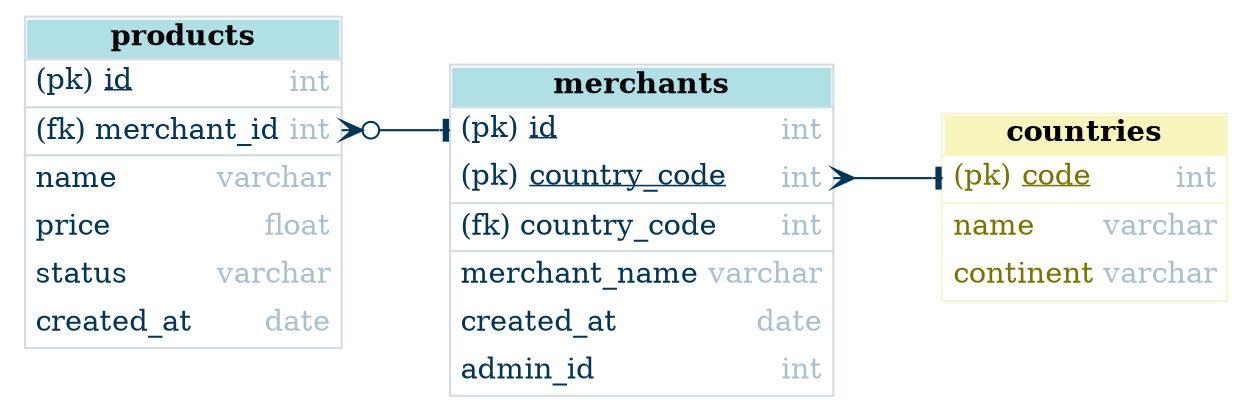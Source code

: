 digraph Database {
	graph [concentrate=true rankdir=LR]
	merchants [label=<<table BORDER="1" cellspacing="0" color="#d1dce3" CELLBORDER="0"  >
<tr>
<td BGCOLOR="powderblue" BORDER="0"><B>merchants</B></td>
</tr>
<HR/><tr>
    <td ALIGN="left" BALIGN="LEFT" BORDER="0" PORT="id">
        <table BORDER="0" cellspacing="0" CELLBORDER="0"  >
            <tr>
                <td ALIGN="left" BALIGN="LEFT" BORDER="0"><font color="#033557">(pk) <U ALIGN="left">id</U></font></td><td ALIGN="right"><font color="#abbfcc" >int</font></td></tr>
        </table>
    </td>
</tr><tr>
    <td ALIGN="left" BALIGN="LEFT" BORDER="0" PORT="country_code">
        <table BORDER="0" cellspacing="0" CELLBORDER="0"  >
            <tr>
                <td ALIGN="left" BALIGN="LEFT" BORDER="0"><font color="#033557">(pk) <U ALIGN="left">country_code</U></font></td><td ALIGN="right"><font color="#abbfcc" >int</font></td></tr>
        </table>
    </td>
</tr><HR/><tr>
    <td ALIGN="left" BALIGN="LEFT" BORDER="0" PORT="country_code">
        <table BORDER="0" cellspacing="0" CELLBORDER="0"  >
            <tr>
                <td ALIGN="left" BALIGN="LEFT" BORDER="0"><font color="#033557">(fk) country_code</font></td><td ALIGN="right"><font color="#abbfcc" >int</font></td></tr>
        </table>
    </td>
</tr><HR/><tr>
    <td ALIGN="left" BALIGN="LEFT" BORDER="0" PORT="merchant_name">
        <table BORDER="0" cellspacing="0" CELLBORDER="0"  >
            <tr>
                <td ALIGN="left" BALIGN="LEFT" BORDER="0"><font color="#033557">merchant_name</font></td><td ALIGN="right"><font color="#abbfcc" >varchar</font></td></tr>
        </table>
    </td>
</tr><tr>
    <td ALIGN="left" BALIGN="LEFT" BORDER="0" PORT="created_at">
        <table BORDER="0" cellspacing="0" CELLBORDER="0"  >
            <tr>
                <td ALIGN="left" BALIGN="LEFT" BORDER="0"><font color="#033557">created_at</font></td><td ALIGN="right"><font color="#abbfcc" >date</font></td></tr>
        </table>
    </td>
</tr><tr>
    <td ALIGN="left" BALIGN="LEFT" BORDER="0" PORT="admin_id">
        <table BORDER="0" cellspacing="0" CELLBORDER="0"  >
            <tr>
                <td ALIGN="left" BALIGN="LEFT" BORDER="0"><font color="#033557">admin_id</font></td><td ALIGN="right"><font color="#abbfcc" >int</font></td></tr>
        </table>
    </td>
</tr></table>> shape=none]
	countries [label=<<table BORDER="1" cellspacing="0" color="#f7f5d0" CELLBORDER="0"  >
<tr>
<td BGCOLOR="#f7f4bc" BORDER="0"><B>countries</B></td>
</tr>
<HR/><tr>
    <td ALIGN="left" BALIGN="LEFT" BORDER="0" PORT="code">
        <table BORDER="0" cellspacing="0" CELLBORDER="0"  >
            <tr>
                <td ALIGN="left" BALIGN="LEFT" BORDER="0"><font color="#7a7402">(pk) <U ALIGN="left">code</U></font></td><td ALIGN="right"><font color="#abbfcc" >int</font></td></tr>
        </table>
    </td>
</tr><HR/><tr>
    <td ALIGN="left" BALIGN="LEFT" BORDER="0" PORT="name">
        <table BORDER="0" cellspacing="0" CELLBORDER="0"  >
            <tr>
                <td ALIGN="left" BALIGN="LEFT" BORDER="0"><font color="#7a7402">name</font></td><td ALIGN="right"><font color="#abbfcc" >varchar</font></td></tr>
        </table>
    </td>
</tr><tr>
    <td ALIGN="left" BALIGN="LEFT" BORDER="0" PORT="continent">
        <table BORDER="0" cellspacing="0" CELLBORDER="0"  >
            <tr>
                <td ALIGN="left" BALIGN="LEFT" BORDER="0"><font color="#7a7402">continent</font></td><td ALIGN="right"><font color="#abbfcc" >varchar</font></td></tr>
        </table>
    </td>
</tr></table>> shape=none]
	products [label=<<table BORDER="1" cellspacing="0" color="#d1dce3" CELLBORDER="0"  >
<tr>
<td BGCOLOR="powderblue" BORDER="0"><B>products</B></td>
</tr>
<HR/><tr>
    <td ALIGN="left" BALIGN="LEFT" BORDER="0" PORT="id">
        <table BORDER="0" cellspacing="0" CELLBORDER="0"  >
            <tr>
                <td ALIGN="left" BALIGN="LEFT" BORDER="0"><font color="#033557">(pk) <U ALIGN="left">id</U></font></td><td ALIGN="right"><font color="#abbfcc" >int</font></td></tr>
        </table>
    </td>
</tr><HR/><tr>
    <td ALIGN="left" BALIGN="LEFT" BORDER="0" PORT="merchant_id">
        <table BORDER="0" cellspacing="0" CELLBORDER="0"  >
            <tr>
                <td ALIGN="left" BALIGN="LEFT" BORDER="0"><font color="#033557">(fk) merchant_id</font></td><td ALIGN="right"><font color="#abbfcc" >int</font></td></tr>
        </table>
    </td>
</tr><HR/><tr>
    <td ALIGN="left" BALIGN="LEFT" BORDER="0" PORT="name">
        <table BORDER="0" cellspacing="0" CELLBORDER="0"  >
            <tr>
                <td ALIGN="left" BALIGN="LEFT" BORDER="0"><font color="#033557">name</font></td><td ALIGN="right"><font color="#abbfcc" >varchar</font></td></tr>
        </table>
    </td>
</tr><tr>
    <td ALIGN="left" BALIGN="LEFT" BORDER="0" PORT="price">
        <table BORDER="0" cellspacing="0" CELLBORDER="0"  >
            <tr>
                <td ALIGN="left" BALIGN="LEFT" BORDER="0"><font color="#033557">price</font></td><td ALIGN="right"><font color="#abbfcc" >float</font></td></tr>
        </table>
    </td>
</tr><tr>
    <td ALIGN="left" BALIGN="LEFT" BORDER="0" PORT="status">
        <table BORDER="0" cellspacing="0" CELLBORDER="0"  >
            <tr>
                <td ALIGN="left" BALIGN="LEFT" BORDER="0"><font color="#033557">status</font></td><td ALIGN="right"><font color="#abbfcc" >varchar</font></td></tr>
        </table>
    </td>
</tr><tr>
    <td ALIGN="left" BALIGN="LEFT" BORDER="0" PORT="created_at">
        <table BORDER="0" cellspacing="0" CELLBORDER="0"  >
            <tr>
                <td ALIGN="left" BALIGN="LEFT" BORDER="0"><font color="#033557">created_at</font></td><td ALIGN="right"><font color="#abbfcc" >date</font></td></tr>
        </table>
    </td>
</tr></table>> shape=none]
	merchants:country_code -> countries:code [arrowhead=tee arrowtail=crow color="#033557" dir=both]
	products:merchant_id -> merchants:id [arrowhead=tee arrowtail=crowodot color="#033557" dir=both]
}
